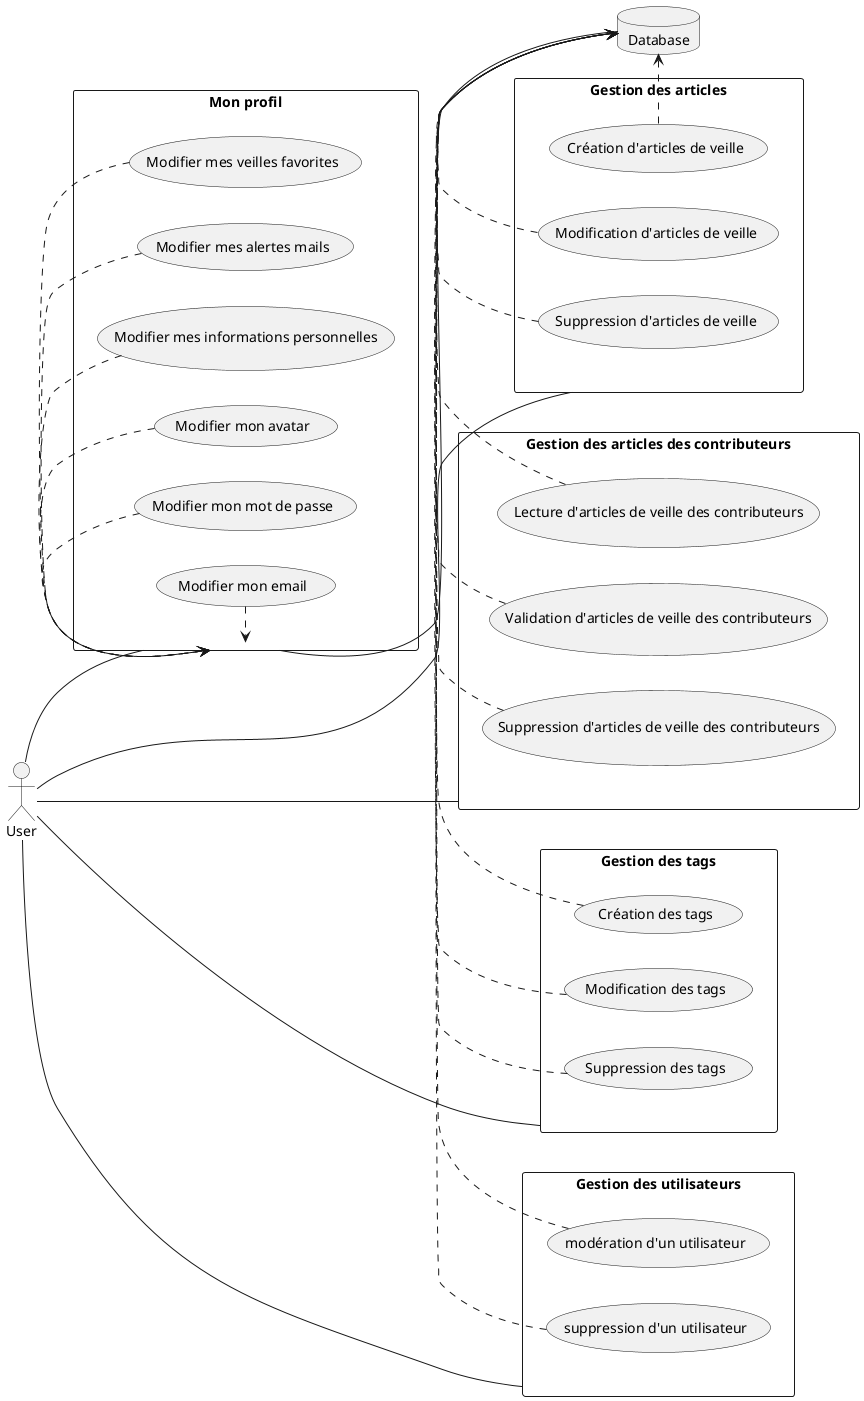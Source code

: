@startuml
left to right direction
skinparam packageStyle rectangle
actor User
database Database

rectangle "Mon profil" {
    User -- (Mon profil)

    (Modifier mes veilles favorites) .> (Mon profil)
    (Modifier mes alertes mails) .> (Mon profil)
    (Modifier mes informations personnelles) .> (Mon profil)
    (Modifier mon avatar) .> (Mon profil)
    (Modifier mon mot de passe) .> (Mon profil)
    (Modifier mon email) .> (Mon profil)
    (Mon profil) -- Database
}

rectangle "Gestion des articles" {
    User -- (Gestion des articles)
    (Création d'articles de veille) .> (Database)
    (Modification d'articles de veille) .> (Database)
    (Suppression d'articles de veille) .> (Database)
}

rectangle "Gestion des articles des contributeurs" {
    User -- (Gestion des articles des contributeurs)
    (Lecture d'articles de veille des contributeurs) .> (Database)
    (Validation d'articles de veille des contributeurs) .> (Database)
    (Suppression d'articles de veille des contributeurs) .> (Database)
}

rectangle "Gestion des tags" {
    User -- (Gestion des tags)
    (Création des tags) .> (Database)
    (Modification des tags) .> (Database)
    (Suppression des tags) .> (Database)
}

rectangle "Gestion des utilisateurs" {
    User -- (Gestion des utilisateurs)
    (modération d'un utilisateur) .> (Database)
    (suppression d'un utilisateur) .> (Database)
}
@enduml
